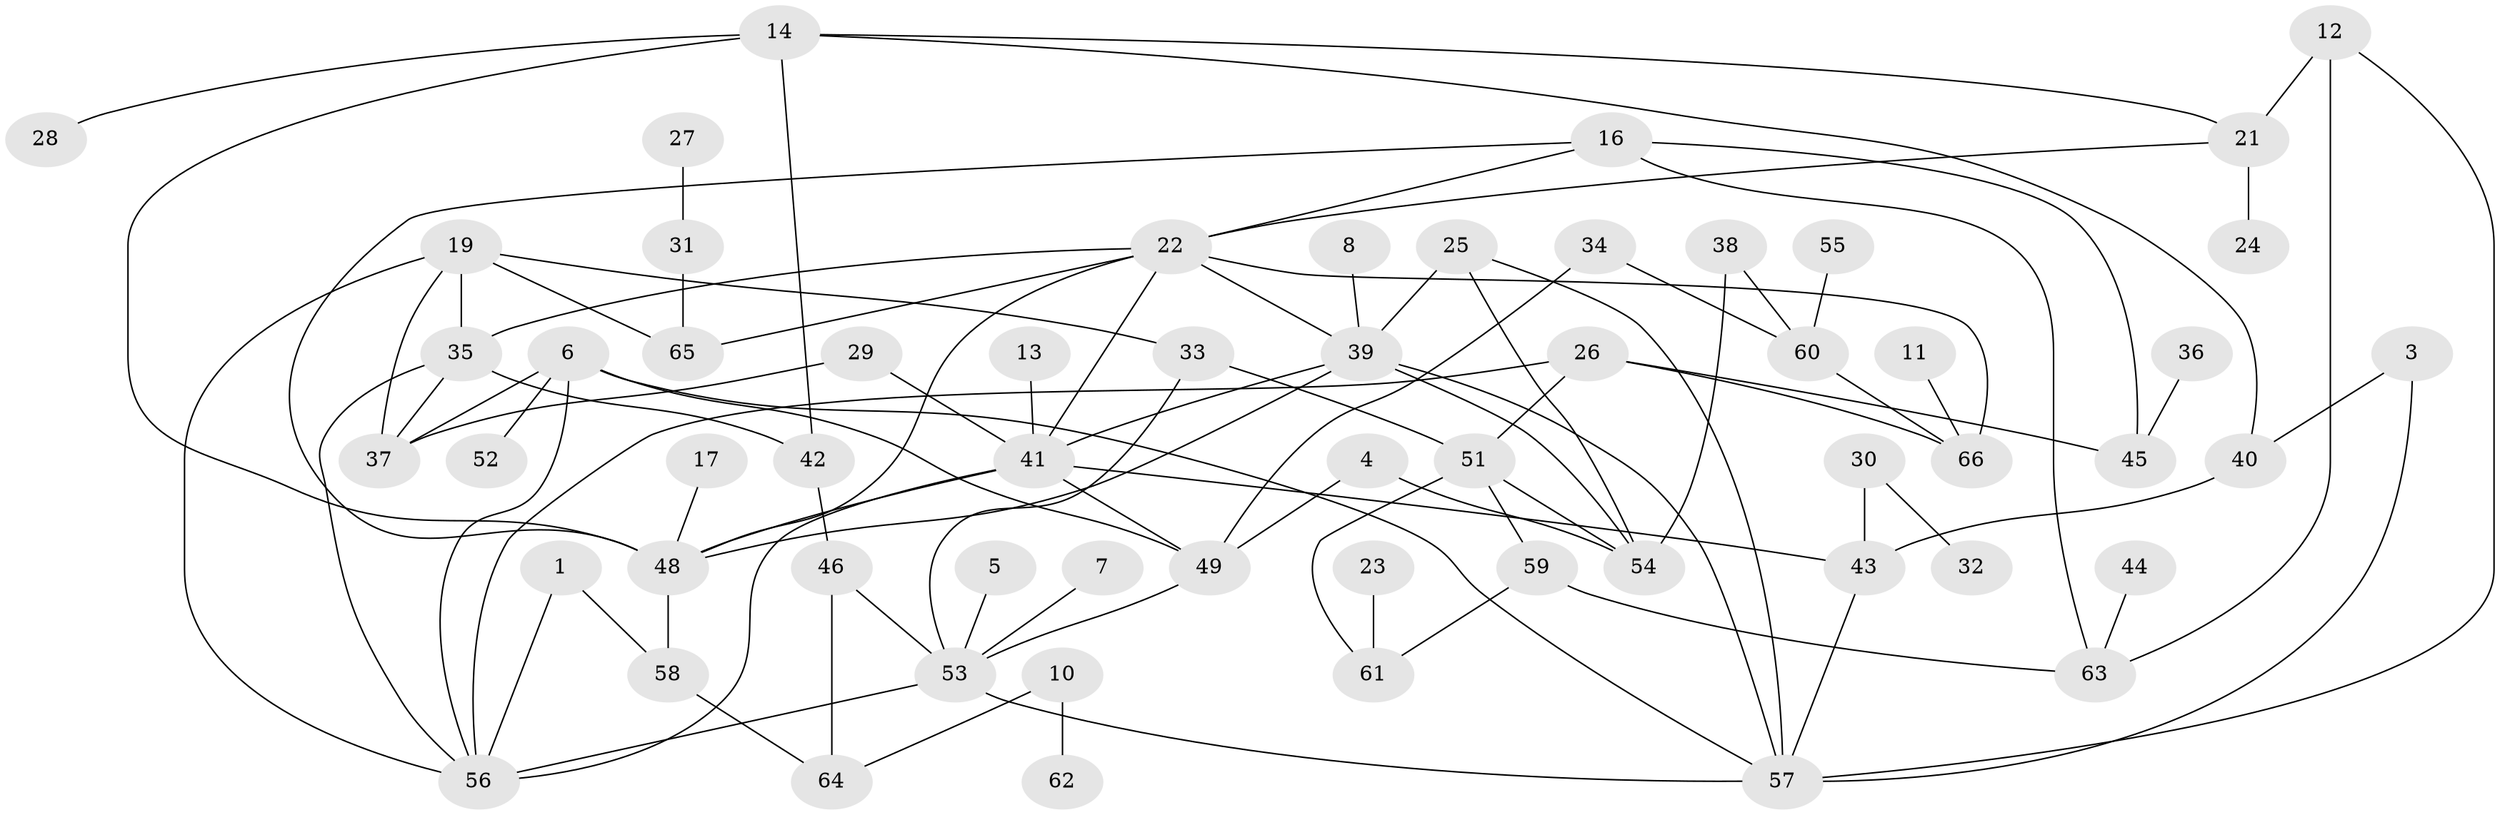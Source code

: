 // original degree distribution, {5: 0.08333333333333333, 3: 0.25, 2: 0.23484848484848486, 4: 0.12878787878787878, 0: 0.045454545454545456, 6: 0.015151515151515152, 1: 0.23484848484848486, 7: 0.007575757575757576}
// Generated by graph-tools (version 1.1) at 2025/00/03/09/25 03:00:47]
// undirected, 59 vertices, 94 edges
graph export_dot {
graph [start="1"]
  node [color=gray90,style=filled];
  1;
  3;
  4;
  5;
  6;
  7;
  8;
  10;
  11;
  12;
  13;
  14;
  16;
  17;
  19;
  21;
  22;
  23;
  24;
  25;
  26;
  27;
  28;
  29;
  30;
  31;
  32;
  33;
  34;
  35;
  36;
  37;
  38;
  39;
  40;
  41;
  42;
  43;
  44;
  45;
  46;
  48;
  49;
  51;
  52;
  53;
  54;
  55;
  56;
  57;
  58;
  59;
  60;
  61;
  62;
  63;
  64;
  65;
  66;
  1 -- 56 [weight=1.0];
  1 -- 58 [weight=1.0];
  3 -- 40 [weight=1.0];
  3 -- 57 [weight=1.0];
  4 -- 49 [weight=1.0];
  4 -- 54 [weight=1.0];
  5 -- 53 [weight=1.0];
  6 -- 37 [weight=1.0];
  6 -- 49 [weight=1.0];
  6 -- 52 [weight=1.0];
  6 -- 56 [weight=1.0];
  6 -- 57 [weight=1.0];
  7 -- 53 [weight=1.0];
  8 -- 39 [weight=1.0];
  10 -- 62 [weight=1.0];
  10 -- 64 [weight=1.0];
  11 -- 66 [weight=1.0];
  12 -- 21 [weight=1.0];
  12 -- 57 [weight=1.0];
  12 -- 63 [weight=1.0];
  13 -- 41 [weight=1.0];
  14 -- 21 [weight=1.0];
  14 -- 28 [weight=1.0];
  14 -- 40 [weight=1.0];
  14 -- 42 [weight=1.0];
  14 -- 48 [weight=1.0];
  16 -- 22 [weight=1.0];
  16 -- 45 [weight=1.0];
  16 -- 48 [weight=1.0];
  16 -- 63 [weight=1.0];
  17 -- 48 [weight=1.0];
  19 -- 33 [weight=1.0];
  19 -- 35 [weight=1.0];
  19 -- 37 [weight=1.0];
  19 -- 56 [weight=1.0];
  19 -- 65 [weight=1.0];
  21 -- 22 [weight=1.0];
  21 -- 24 [weight=1.0];
  22 -- 35 [weight=1.0];
  22 -- 39 [weight=1.0];
  22 -- 41 [weight=1.0];
  22 -- 48 [weight=1.0];
  22 -- 65 [weight=1.0];
  22 -- 66 [weight=1.0];
  23 -- 61 [weight=1.0];
  25 -- 39 [weight=1.0];
  25 -- 54 [weight=1.0];
  25 -- 57 [weight=1.0];
  26 -- 45 [weight=1.0];
  26 -- 51 [weight=1.0];
  26 -- 56 [weight=1.0];
  26 -- 66 [weight=1.0];
  27 -- 31 [weight=1.0];
  29 -- 37 [weight=1.0];
  29 -- 41 [weight=3.0];
  30 -- 32 [weight=1.0];
  30 -- 43 [weight=1.0];
  31 -- 65 [weight=1.0];
  33 -- 51 [weight=1.0];
  33 -- 53 [weight=1.0];
  34 -- 49 [weight=1.0];
  34 -- 60 [weight=1.0];
  35 -- 37 [weight=1.0];
  35 -- 42 [weight=1.0];
  35 -- 56 [weight=1.0];
  36 -- 45 [weight=1.0];
  38 -- 54 [weight=1.0];
  38 -- 60 [weight=1.0];
  39 -- 41 [weight=1.0];
  39 -- 48 [weight=1.0];
  39 -- 54 [weight=2.0];
  39 -- 57 [weight=1.0];
  40 -- 43 [weight=2.0];
  41 -- 43 [weight=1.0];
  41 -- 48 [weight=1.0];
  41 -- 49 [weight=2.0];
  41 -- 56 [weight=1.0];
  42 -- 46 [weight=1.0];
  43 -- 57 [weight=1.0];
  44 -- 63 [weight=1.0];
  46 -- 53 [weight=1.0];
  46 -- 64 [weight=2.0];
  48 -- 58 [weight=1.0];
  49 -- 53 [weight=1.0];
  51 -- 54 [weight=1.0];
  51 -- 59 [weight=1.0];
  51 -- 61 [weight=1.0];
  53 -- 56 [weight=1.0];
  53 -- 57 [weight=1.0];
  55 -- 60 [weight=1.0];
  58 -- 64 [weight=1.0];
  59 -- 61 [weight=1.0];
  59 -- 63 [weight=1.0];
  60 -- 66 [weight=1.0];
}
